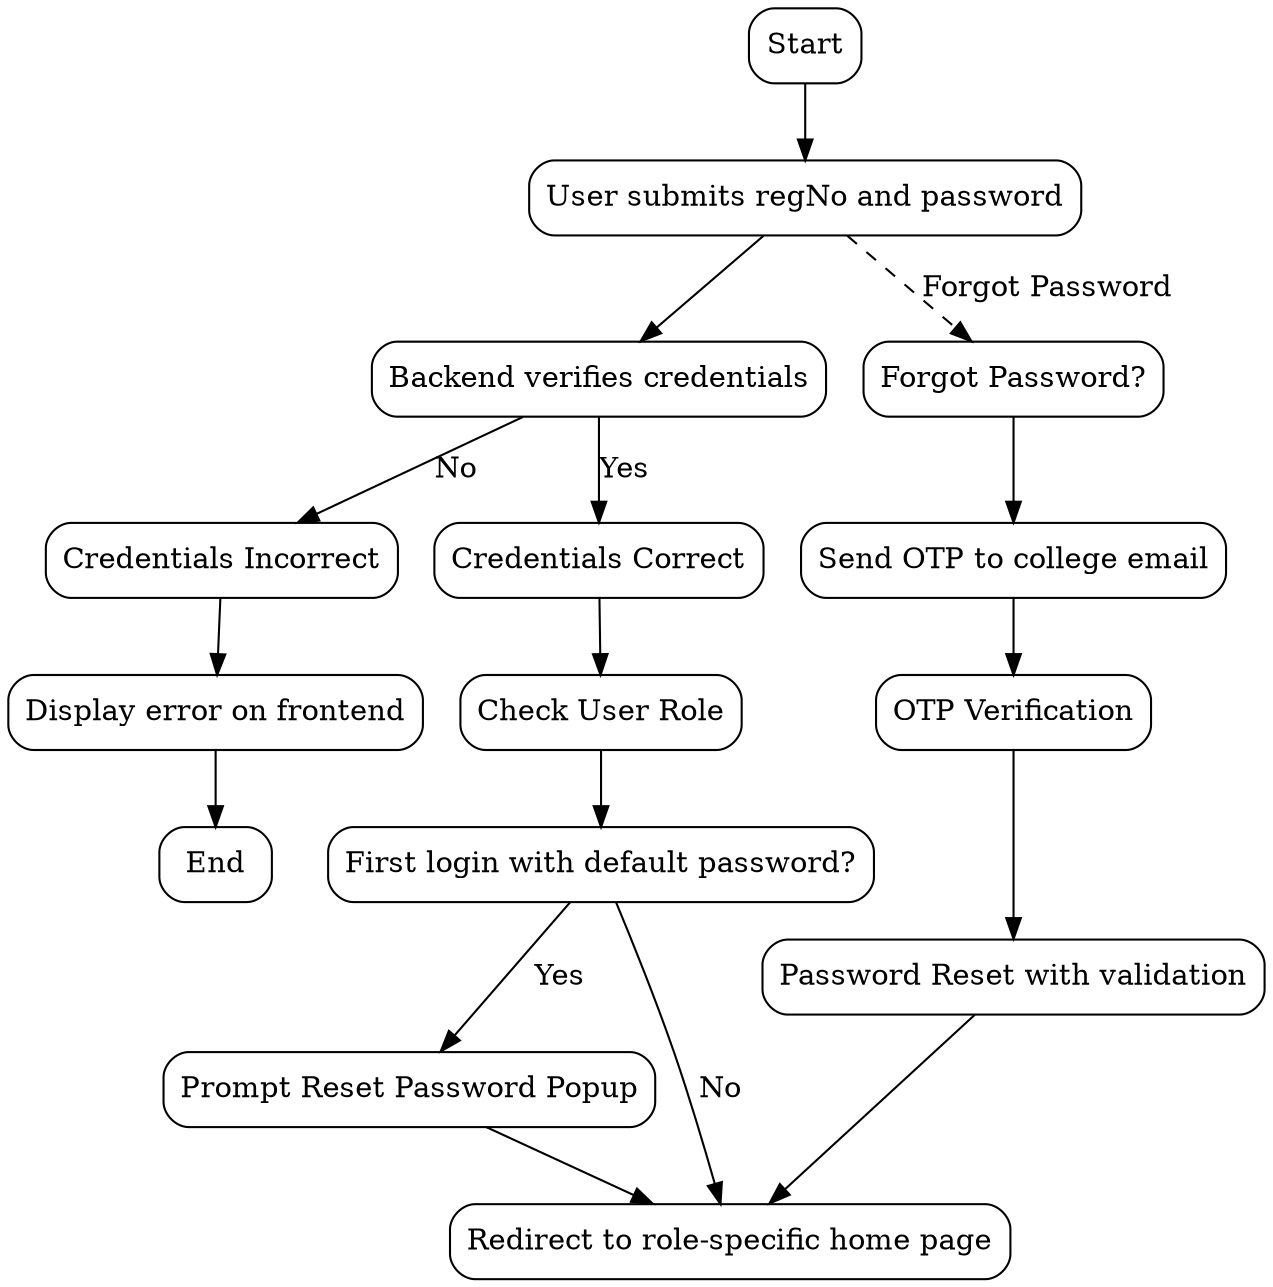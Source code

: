 digraph LoginFlow {
    rankdir=TB;
    node [shape=box, style=rounded];

    Start [label="Start"];
    Submit [label="User submits regNo and password"];
    Verify [label="Backend verifies credentials"];
    Incorrect [label="Credentials Incorrect"];
    DisplayError [label="Display error on frontend"];
    Correct [label="Credentials Correct"];
    CheckRole [label="Check User Role"];
    FirstLogin [label="First login with default password?"];
    ResetPopup [label="Prompt Reset Password Popup"];
    RoleHome [label="Redirect to role-specific home page"];
    ForgotPassword [label="Forgot Password?"];
    OTPRequest [label="Send OTP to college email"];
    VerifyOTP [label="OTP Verification"];
    ResetPassword [label="Password Reset with validation"];
    End [label="End"];

    Start -> Submit;
    Submit -> Verify;
    Verify -> Incorrect [label="No"];
    Verify -> Correct [label="Yes"];
    Incorrect -> DisplayError -> End;

    Correct -> CheckRole;
    CheckRole -> FirstLogin;
    FirstLogin -> ResetPopup [label="Yes"];
    FirstLogin -> RoleHome [label="No"];
    ResetPopup -> RoleHome;

    Submit -> ForgotPassword [style=dashed, label="Forgot Password"];
    ForgotPassword -> OTPRequest -> VerifyOTP -> ResetPassword -> RoleHome;
}
